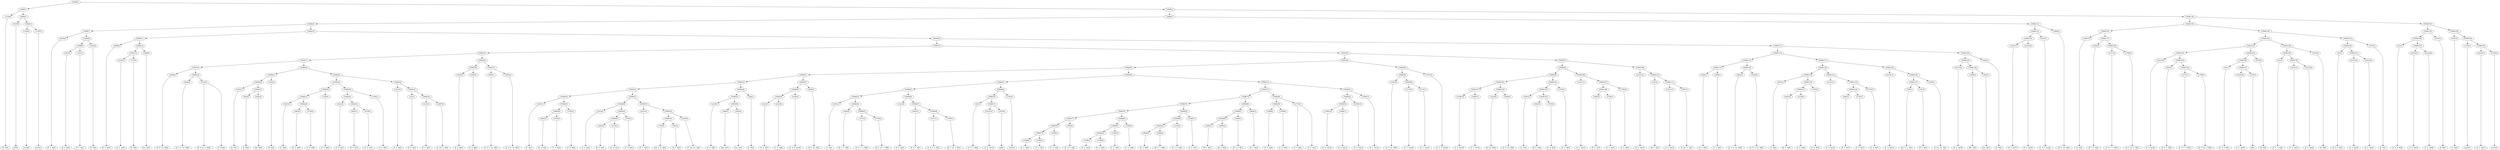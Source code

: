 digraph sample{
"L3339(0)"->"[E  F](0)"
"L4435(0)"->"[E](0)"
"L1350(0)"->"[rest](0)"
"L1350(1)"->"[rest](1)"
"L5068(3)"->"L1350(0)"
"L5068(3)"->"L1350(1)"
"L5068(2)"->"L4435(0)"
"L5068(2)"->"L5068(3)"
"L5068(1)"->"L3339(0)"
"L5068(1)"->"L5068(2)"
"L4259(0)"->"[E  F  A](0)"
"L241(0)"->"[D  F  A](0)"
"L241(1)"->"[D  F  A](1)"
"L5068(9)"->"L241(0)"
"L5068(9)"->"L241(1)"
"L3422(0)"->"[D  E](0)"
"L5068(8)"->"L5068(9)"
"L5068(8)"->"L3422(0)"
"L5068(7)"->"L4259(0)"
"L5068(7)"->"L5068(8)"
"L3689(0)"->"[D  E  A](0)"
"L2223(0)"->"[C  E  A](0)"
"L773(0)"->"[E  A](0)"
"L5068(13)"->"L2223(0)"
"L5068(13)"->"L773(0)"
"L3486(0)"->"[Dis  E](0)"
"L5068(12)"->"L5068(13)"
"L5068(12)"->"L3486(0)"
"L5068(11)"->"L3689(0)"
"L5068(11)"->"L5068(12)"
"L2668(0)"->"[D  E  Gis  B](0)"
"L3826(0)"->"[C  D  E  Gis  B](0)"
"L4753(0)"->"[D  E  Gis  A  B](0)"
"L4753(0)"->"[F  Gis](0)"
"L5068(19)"->"L3826(0)"
"L5068(19)"->"L4753(0)"
"L5068(18)"->"L2668(0)"
"L5068(18)"->"L5068(19)"
"L3422(1)"->"[D  E](1)"
"L844(0)"->"[C  B](0)"
"L4301(0)"->"[Ais  B](0)"
"L5068(23)"->"L844(0)"
"L5068(23)"->"L4301(0)"
"L5068(22)"->"L3422(1)"
"L5068(22)"->"L5068(23)"
"L3422(2)"->"[D  E](2)"
"L5068(21)"->"L5068(22)"
"L5068(21)"->"L3422(2)"
"L3491(0)"->"[C  A](0)"
"L4662(0)"->"[D  E  F](0)"
"L4729(0)"->"[C  D  E](0)"
"L5068(28)"->"L4662(0)"
"L5068(28)"->"L4729(0)"
"L5068(27)"->"L3491(0)"
"L5068(27)"->"L5068(28)"
"L3785(0)"->"[C  D  B](0)"
"L5068(26)"->"L5068(27)"
"L5068(26)"->"L3785(0)"
"L2223(1)"->"[C  E  A](1)"
"L4662(1)"->"[D  E  F](1)"
"L4729(1)"->"[C  D  E](1)"
"L5068(31)"->"L4662(1)"
"L5068(31)"->"L4729(1)"
"L5068(30)"->"L2223(1)"
"L5068(30)"->"L5068(31)"
"L3785(1)"->"[C  D  B](1)"
"L5068(29)"->"L5068(30)"
"L5068(29)"->"L3785(1)"
"L5068(25)"->"L5068(26)"
"L5068(25)"->"L5068(29)"
"L2223(2)"->"[C  E  A](2)"
"L241(2)"->"[D  F  A](2)"
"L2223(3)"->"[C  E  A](3)"
"L2897(0)"->"[C  Dis  F  A](0)"
"L5068(34)"->"L2223(3)"
"L5068(34)"->"L2897(0)"
"L5068(33)"->"L241(2)"
"L5068(33)"->"L5068(34)"
"L5068(32)"->"L2223(2)"
"L5068(32)"->"L5068(33)"
"L5068(24)"->"L5068(25)"
"L5068(24)"->"L5068(32)"
"L5068(20)"->"L5068(21)"
"L5068(20)"->"L5068(24)"
"L5068(17)"->"L5068(18)"
"L5068(17)"->"L5068(20)"
"L5044(0)"->"[E  A  B](0)"
"L4389(0)"->"[C  A  B](0)"
"L5068(36)"->"L5044(0)"
"L5068(36)"->"L4389(0)"
"L3826(1)"->"[C  D  E  Gis  B](1)"
"L3826(2)"->"[C  D  E  Gis  B](2)"
"L5068(37)"->"L3826(1)"
"L5068(37)"->"L3826(2)"
"L5068(35)"->"L5068(36)"
"L5068(35)"->"L5068(37)"
"L5068(16)"->"L5068(17)"
"L5068(16)"->"L5068(35)"
"L3491(1)"->"[C  A](1)"
"L4662(2)"->"[D  E  F](2)"
"L4729(2)"->"[C  D  E](2)"
"L5068(46)"->"L4662(2)"
"L5068(46)"->"L4729(2)"
"L3785(2)"->"[C  D  B](2)"
"L5068(45)"->"L5068(46)"
"L5068(45)"->"L3785(2)"
"L5068(44)"->"L3491(1)"
"L5068(44)"->"L5068(45)"
"L2223(4)"->"[C  E  A](4)"
"L4662(3)"->"[D  E  F](3)"
"L4729(3)"->"[C  D  E](3)"
"L5068(50)"->"L4662(3)"
"L5068(50)"->"L4729(3)"
"L3785(3)"->"[C  D  B](3)"
"L5068(49)"->"L5068(50)"
"L5068(49)"->"L3785(3)"
"L5068(48)"->"L2223(4)"
"L5068(48)"->"L5068(49)"
"L2223(5)"->"[C  E  A](5)"
"L784(0)"->"[Cis  E  G  A](0)"
"L241(3)"->"[D  F  A](3)"
"L5068(53)"->"L784(0)"
"L5068(53)"->"L241(3)"
"L2285(0)"->"[C  Dis  Fis  A](0)"
"L5068(52)"->"L5068(53)"
"L5068(52)"->"L2285(0)"
"L5068(51)"->"L2223(5)"
"L5068(51)"->"L5068(52)"
"L5068(47)"->"L5068(48)"
"L5068(47)"->"L5068(51)"
"L5068(43)"->"L5068(44)"
"L5068(43)"->"L5068(47)"
"L2223(6)"->"[C  E  A](6)"
"L3486(1)"->"[Dis  E](1)"
"L3925(0)"->"[Gis  A](0)"
"L5068(56)"->"L3486(1)"
"L5068(56)"->"L3925(0)"
"L5068(55)"->"L2223(6)"
"L5068(55)"->"L5068(56)"
"L844(1)"->"[C  B](1)"
"L5068(54)"->"L5068(55)"
"L5068(54)"->"L844(1)"
"L5068(42)"->"L5068(43)"
"L5068(42)"->"L5068(54)"
"L2223(7)"->"[C  E  A](7)"
"L2223(8)"->"[C  E  A](8)"
"L5068(59)"->"L2223(7)"
"L5068(59)"->"L2223(8)"
"L4339(0)"->"[C  D  E  Gis](0)"
"L5068(58)"->"L5068(59)"
"L5068(58)"->"L4339(0)"
"L2668(1)"->"[D  E  Gis  B](1)"
"L5068(57)"->"L5068(58)"
"L5068(57)"->"L2668(1)"
"L5068(41)"->"L5068(42)"
"L5068(41)"->"L5068(57)"
"L3491(2)"->"[C  A](2)"
"L4820(0)"->"[D  E  F  A](0)"
"L3371(0)"->"[C  D  F  A  B](0)"
"L3799(0)"->"[D  F  Gis  A  B](0)"
"L5068(65)"->"L3371(0)"
"L5068(65)"->"L3799(0)"
"L5068(64)"->"L4820(0)"
"L5068(64)"->"L5068(65)"
"L5068(63)"->"L3491(2)"
"L5068(63)"->"L5068(64)"
"L2223(9)"->"[C  E  A](9)"
"L4820(1)"->"[D  E  F  A](1)"
"L3371(1)"->"[C  D  F  A  B](1)"
"L3799(1)"->"[D  F  Gis  A  B](1)"
"L5068(68)"->"L3371(1)"
"L5068(68)"->"L3799(1)"
"L5068(67)"->"L4820(1)"
"L5068(67)"->"L5068(68)"
"L5068(66)"->"L2223(9)"
"L5068(66)"->"L5068(67)"
"L5068(62)"->"L5068(63)"
"L5068(62)"->"L5068(66)"
"L81(0)"->"[C  E  A  B](0)"
"L2223(10)"->"[C  E  A](10)"
"L3476(0)"->"[A](0)"
"L5068(71)"->"L2223(10)"
"L5068(71)"->"L3476(0)"
"L5068(70)"->"L81(0)"
"L5068(70)"->"L5068(71)"
"L1350(2)"->"[rest](2)"
"L5068(69)"->"L5068(70)"
"L5068(69)"->"L1350(2)"
"L5068(61)"->"L5068(62)"
"L5068(61)"->"L5068(69)"
"L3398(0)"->"[C  E  G](0)"
"L3398(1)"->"[C  E  G](1)"
"L5068(79)"->"L3398(0)"
"L5068(79)"->"L3398(1)"
"L3398(2)"->"[C  E  G](2)"
"L5068(78)"->"L5068(79)"
"L5068(78)"->"L3398(2)"
"L942(0)"->"[C  E  G  A](0)"
"L5068(77)"->"L5068(78)"
"L5068(77)"->"L942(0)"
"L3398(3)"->"[C  E  G](3)"
"L3398(4)"->"[C  E  G](4)"
"L5068(82)"->"L3398(3)"
"L5068(82)"->"L3398(4)"
"L3398(5)"->"[C  E  G](5)"
"L5068(81)"->"L5068(82)"
"L5068(81)"->"L3398(5)"
"L3398(6)"->"[C  E  G](6)"
"L5068(80)"->"L5068(81)"
"L5068(80)"->"L3398(6)"
"L5068(76)"->"L5068(77)"
"L5068(76)"->"L5068(80)"
"L2806(0)"->"[D  G  B](0)"
"L2808(0)"->"[D  F  G  B](0)"
"L5068(85)"->"L2806(0)"
"L5068(85)"->"L2808(0)"
"L3335(0)"->"[C  E  F  G](0)"
"L5068(84)"->"L5068(85)"
"L5068(84)"->"L3335(0)"
"L3398(7)"->"[C  E  G](7)"
"L5068(83)"->"L5068(84)"
"L5068(83)"->"L3398(7)"
"L5068(75)"->"L5068(76)"
"L5068(75)"->"L5068(83)"
"L2806(1)"->"[D  G  B](1)"
"L2806(2)"->"[D  G  B](2)"
"L5068(88)"->"L2806(1)"
"L5068(88)"->"L2806(2)"
"L2808(1)"->"[D  F  G  B](1)"
"L5068(87)"->"L5068(88)"
"L5068(87)"->"L2808(1)"
"L2806(3)"->"[D  G  B](3)"
"L5068(86)"->"L5068(87)"
"L5068(86)"->"L2806(3)"
"L5068(74)"->"L5068(75)"
"L5068(74)"->"L5068(86)"
"L3398(8)"->"[C  E  G](8)"
"L3398(9)"->"[C  E  G](9)"
"L5068(90)"->"L3398(8)"
"L5068(90)"->"L3398(9)"
"L2774(0)"->"[C  F  A](0)"
"L2774(0)"->"[C  F  A](1)"
"L5068(89)"->"L5068(90)"
"L5068(89)"->"L2774(0)"
"L5068(73)"->"L5068(74)"
"L5068(73)"->"L5068(89)"
"L3398(10)"->"[C  E  G](10)"
"L3398(11)"->"[C  E  G](11)"
"L5068(93)"->"L3398(10)"
"L5068(93)"->"L3398(11)"
"L3398(12)"->"[C  E  G](12)"
"L5068(92)"->"L5068(93)"
"L5068(92)"->"L3398(12)"
"L3398(13)"->"[C  E  G](13)"
"L5068(91)"->"L5068(92)"
"L5068(91)"->"L3398(13)"
"L5068(72)"->"L5068(73)"
"L5068(72)"->"L5068(91)"
"L5068(60)"->"L5068(61)"
"L5068(60)"->"L5068(72)"
"L5068(40)"->"L5068(41)"
"L5068(40)"->"L5068(60)"
"L4236(0)"->"[C  F  Gis  B](0)"
"L2174(0)"->"[C  F  Gis](0)"
"L2174(1)"->"[C  F  Gis](1)"
"L5068(96)"->"L2174(0)"
"L5068(96)"->"L2174(1)"
"L5068(95)"->"L4236(0)"
"L5068(95)"->"L5068(96)"
"L3155(0)"->"[C  D  F  Gis](0)"
"L5068(94)"->"L5068(95)"
"L5068(94)"->"L3155(0)"
"L5068(39)"->"L5068(40)"
"L5068(39)"->"L5068(94)"
"L3398(14)"->"[C  E  G](14)"
"L3398(15)"->"[C  E  G](15)"
"L5068(101)"->"L3398(14)"
"L5068(101)"->"L3398(15)"
"L3524(0)"->"[E  Gis  B](0)"
"L3669(0)"->"[C  E  Gis  B](0)"
"L5068(102)"->"L3524(0)"
"L5068(102)"->"L3669(0)"
"L5068(100)"->"L5068(101)"
"L5068(100)"->"L5068(102)"
"L3491(3)"->"[C  A](3)"
"L4662(4)"->"[D  E  F](4)"
"L4729(4)"->"[C  D  E](4)"
"L5068(105)"->"L4662(4)"
"L5068(105)"->"L4729(4)"
"L5068(104)"->"L3491(3)"
"L5068(104)"->"L5068(105)"
"L3785(4)"->"[C  D  B](4)"
"L5068(103)"->"L5068(104)"
"L5068(103)"->"L3785(4)"
"L5068(99)"->"L5068(100)"
"L5068(99)"->"L5068(103)"
"L2223(11)"->"[C  E  A](11)"
"L4662(5)"->"[D  E  F](5)"
"L4729(5)"->"[C  D  E](5)"
"L5068(108)"->"L4662(5)"
"L5068(108)"->"L4729(5)"
"L3785(5)"->"[C  D  B](5)"
"L5068(107)"->"L5068(108)"
"L5068(107)"->"L3785(5)"
"L5068(106)"->"L2223(11)"
"L5068(106)"->"L5068(107)"
"L5068(98)"->"L5068(99)"
"L5068(98)"->"L5068(106)"
"L2223(12)"->"[C  E  A](12)"
"L241(4)"->"[D  F  A](4)"
"L2223(13)"->"[C  E  A](13)"
"L2897(1)"->"[C  Dis  F  A](1)"
"L5068(111)"->"L2223(13)"
"L5068(111)"->"L2897(1)"
"L5068(110)"->"L241(4)"
"L5068(110)"->"L5068(111)"
"L5068(109)"->"L2223(12)"
"L5068(109)"->"L5068(110)"
"L5068(97)"->"L5068(98)"
"L5068(97)"->"L5068(109)"
"L5068(38)"->"L5068(39)"
"L5068(38)"->"L5068(97)"
"L5068(15)"->"L5068(16)"
"L5068(15)"->"L5068(38)"
"L5044(1)"->"[E  A  B](1)"
"L4389(1)"->"[C  A  B](1)"
"L5068(115)"->"L5044(1)"
"L5068(115)"->"L4389(1)"
"L3826(3)"->"[C  D  E  Gis  B](3)"
"L3826(4)"->"[C  D  E  Gis  B](4)"
"L5068(116)"->"L3826(3)"
"L5068(116)"->"L3826(4)"
"L5068(114)"->"L5068(115)"
"L5068(114)"->"L5068(116)"
"L3491(4)"->"[C  A](4)"
"L4662(6)"->"[D  E  F](6)"
"L4729(6)"->"[C  D  E](6)"
"L5068(121)"->"L4662(6)"
"L5068(121)"->"L4729(6)"
"L3785(6)"->"[C  D  B](6)"
"L5068(120)"->"L5068(121)"
"L5068(120)"->"L3785(6)"
"L5068(119)"->"L3491(4)"
"L5068(119)"->"L5068(120)"
"L2223(14)"->"[C  E  A](14)"
"L4662(7)"->"[D  E  F](7)"
"L4729(7)"->"[C  D  E](7)"
"L5068(124)"->"L4662(7)"
"L5068(124)"->"L4729(7)"
"L3785(7)"->"[C  D  B](7)"
"L5068(123)"->"L5068(124)"
"L5068(123)"->"L3785(7)"
"L5068(122)"->"L2223(14)"
"L5068(122)"->"L5068(123)"
"L5068(118)"->"L5068(119)"
"L5068(118)"->"L5068(122)"
"L2223(15)"->"[C  E  A](15)"
"L784(1)"->"[Cis  E  G  A](1)"
"L241(5)"->"[D  F  A](5)"
"L5068(127)"->"L784(1)"
"L5068(127)"->"L241(5)"
"L2285(1)"->"[C  Dis  Fis  A](1)"
"L5068(126)"->"L5068(127)"
"L5068(126)"->"L2285(1)"
"L5068(125)"->"L2223(15)"
"L5068(125)"->"L5068(126)"
"L5068(117)"->"L5068(118)"
"L5068(117)"->"L5068(125)"
"L5068(113)"->"L5068(114)"
"L5068(113)"->"L5068(117)"
"L2223(16)"->"[C  E  A](16)"
"L3486(2)"->"[Dis  E](2)"
"L3925(1)"->"[Gis  A](1)"
"L5068(130)"->"L3486(2)"
"L5068(130)"->"L3925(1)"
"L5068(129)"->"L2223(16)"
"L5068(129)"->"L5068(130)"
"L844(2)"->"[C  B](2)"
"L5068(128)"->"L5068(129)"
"L5068(128)"->"L844(2)"
"L5068(112)"->"L5068(113)"
"L5068(112)"->"L5068(128)"
"L5068(14)"->"L5068(15)"
"L5068(14)"->"L5068(112)"
"L5068(10)"->"L5068(11)"
"L5068(10)"->"L5068(14)"
"L5068(6)"->"L5068(7)"
"L5068(6)"->"L5068(10)"
"L2223(17)"->"[C  E  A](17)"
"L2223(18)"->"[C  E  A](18)"
"L5068(133)"->"L2223(17)"
"L5068(133)"->"L2223(18)"
"L4339(1)"->"[C  D  E  Gis](1)"
"L5068(132)"->"L5068(133)"
"L5068(132)"->"L4339(1)"
"L2668(2)"->"[D  E  Gis  B](2)"
"L5068(131)"->"L5068(132)"
"L5068(131)"->"L2668(2)"
"L5068(5)"->"L5068(6)"
"L5068(5)"->"L5068(131)"
"L3491(5)"->"[C  A](5)"
"L4820(2)"->"[D  E  F  A](2)"
"L3371(2)"->"[C  D  F  A  B](2)"
"L3799(2)"->"[D  F  Gis  A  B](2)"
"L5068(138)"->"L3371(2)"
"L5068(138)"->"L3799(2)"
"L5068(137)"->"L4820(2)"
"L5068(137)"->"L5068(138)"
"L5068(136)"->"L3491(5)"
"L5068(136)"->"L5068(137)"
"L2223(19)"->"[C  E  A](19)"
"L4820(3)"->"[D  E  F  A](3)"
"L3371(3)"->"[C  D  F  A  B](3)"
"L3799(3)"->"[D  F  Gis  A  B](3)"
"L5068(144)"->"L3371(3)"
"L5068(144)"->"L3799(3)"
"L5068(143)"->"L4820(3)"
"L5068(143)"->"L5068(144)"
"L5068(142)"->"L2223(19)"
"L5068(142)"->"L5068(143)"
"L81(1)"->"[C  E  A  B](1)"
"L2223(20)"->"[C  E  A](20)"
"L3476(1)"->"[A](1)"
"L5068(147)"->"L2223(20)"
"L5068(147)"->"L3476(1)"
"L5068(146)"->"L81(1)"
"L5068(146)"->"L5068(147)"
"L3079(0)"->"[D  F](0)"
"L5068(145)"->"L5068(146)"
"L5068(145)"->"L3079(0)"
"L5068(141)"->"L5068(142)"
"L5068(141)"->"L5068(145)"
"L81(2)"->"[C  E  A  B](2)"
"L2223(21)"->"[C  E  A](21)"
"L2223(22)"->"[C  E  A](22)"
"L5068(150)"->"L2223(21)"
"L5068(150)"->"L2223(22)"
"L5068(149)"->"L81(2)"
"L5068(149)"->"L5068(150)"
"L4193(0)"->"[D  B](0)"
"L5068(148)"->"L5068(149)"
"L5068(148)"->"L4193(0)"
"L5068(140)"->"L5068(141)"
"L5068(140)"->"L5068(148)"
"L81(3)"->"[C  E  A  B](3)"
"L2223(23)"->"[C  E  A](23)"
"L2223(24)"->"[C  E  A](24)"
"L5068(153)"->"L2223(23)"
"L5068(153)"->"L2223(24)"
"L5068(152)"->"L81(3)"
"L5068(152)"->"L5068(153)"
"L3079(1)"->"[D  F](1)"
"L5068(151)"->"L5068(152)"
"L5068(151)"->"L3079(1)"
"L5068(139)"->"L5068(140)"
"L5068(139)"->"L5068(151)"
"L5068(135)"->"L5068(136)"
"L5068(135)"->"L5068(139)"
"L81(4)"->"[C  E  A  B](4)"
"L2223(25)"->"[C  E  A](25)"
"L2223(26)"->"[C  E  A](26)"
"L5068(157)"->"L2223(25)"
"L5068(157)"->"L2223(26)"
"L5068(156)"->"L81(4)"
"L5068(156)"->"L5068(157)"
"L4193(1)"->"[D  B](1)"
"L5068(155)"->"L5068(156)"
"L5068(155)"->"L4193(1)"
"L3491(6)"->"[C  A](6)"
"L1350(3)"->"[rest](3)"
"L2223(27)"->"[C  E  A](27)"
"L1350(4)"->"[rest](4)"
"L5068(160)"->"L2223(27)"
"L5068(160)"->"L1350(4)"
"L5068(159)"->"L1350(3)"
"L5068(159)"->"L5068(160)"
"L5068(158)"->"L3491(6)"
"L5068(158)"->"L5068(159)"
"L5068(154)"->"L5068(155)"
"L5068(154)"->"L5068(158)"
"L5068(134)"->"L5068(135)"
"L5068(134)"->"L5068(154)"
"L5068(4)"->"L5068(5)"
"L5068(4)"->"L5068(134)"
"L5068(0)"->"L5068(1)"
"L5068(0)"->"L5068(4)"
{rank = min; "L5068(0)"}
{rank = same; "L5068(1)"; "L5068(4)";}
{rank = same; "L3339(0)"; "L5068(2)"; "L5068(5)"; "L5068(134)";}
{rank = same; "L4435(0)"; "L5068(3)"; "L5068(6)"; "L5068(131)"; "L5068(135)"; "L5068(154)";}
{rank = same; "L1350(0)"; "L1350(1)"; "L5068(7)"; "L5068(10)"; "L5068(132)"; "L2668(2)"; "L5068(136)"; "L5068(139)"; "L5068(155)"; "L5068(158)";}
{rank = same; "L4259(0)"; "L5068(8)"; "L5068(11)"; "L5068(14)"; "L5068(133)"; "L4339(1)"; "L3491(5)"; "L5068(137)"; "L5068(140)"; "L5068(151)"; "L5068(156)"; "L4193(1)"; "L3491(6)"; "L5068(159)";}
{rank = same; "L5068(9)"; "L3422(0)"; "L3689(0)"; "L5068(12)"; "L5068(15)"; "L5068(112)"; "L2223(17)"; "L2223(18)"; "L4820(2)"; "L5068(138)"; "L5068(141)"; "L5068(148)"; "L5068(152)"; "L3079(1)"; "L81(4)"; "L5068(157)"; "L1350(3)"; "L5068(160)";}
{rank = same; "L241(0)"; "L241(1)"; "L5068(13)"; "L3486(0)"; "L5068(16)"; "L5068(38)"; "L5068(113)"; "L5068(128)"; "L3371(2)"; "L3799(2)"; "L5068(142)"; "L5068(145)"; "L5068(149)"; "L4193(0)"; "L81(3)"; "L5068(153)"; "L2223(25)"; "L2223(26)"; "L2223(27)"; "L1350(4)";}
{rank = same; "L2223(0)"; "L773(0)"; "L5068(17)"; "L5068(35)"; "L5068(39)"; "L5068(97)"; "L5068(114)"; "L5068(117)"; "L5068(129)"; "L844(2)"; "L2223(19)"; "L5068(143)"; "L5068(146)"; "L3079(0)"; "L81(2)"; "L5068(150)"; "L2223(23)"; "L2223(24)";}
{rank = same; "L5068(18)"; "L5068(20)"; "L5068(36)"; "L5068(37)"; "L5068(40)"; "L5068(94)"; "L5068(98)"; "L5068(109)"; "L5068(115)"; "L5068(116)"; "L5068(118)"; "L5068(125)"; "L2223(16)"; "L5068(130)"; "L4820(3)"; "L5068(144)"; "L81(1)"; "L5068(147)"; "L2223(21)"; "L2223(22)";}
{rank = same; "L2668(0)"; "L5068(19)"; "L5068(21)"; "L5068(24)"; "L5044(0)"; "L4389(0)"; "L3826(1)"; "L3826(2)"; "L5068(41)"; "L5068(60)"; "L5068(95)"; "L3155(0)"; "L5068(99)"; "L5068(106)"; "L2223(12)"; "L5068(110)"; "L5044(1)"; "L4389(1)"; "L3826(3)"; "L3826(4)"; "L5068(119)"; "L5068(122)"; "L2223(15)"; "L5068(126)"; "L3486(2)"; "L3925(1)"; "L3371(3)"; "L3799(3)"; "L2223(20)"; "L3476(1)";}
{rank = same; "L3826(0)"; "L4753(0)"; "L5068(22)"; "L3422(2)"; "L5068(25)"; "L5068(32)"; "L5068(42)"; "L5068(57)"; "L5068(61)"; "L5068(72)"; "L4236(0)"; "L5068(96)"; "L5068(100)"; "L5068(103)"; "L2223(11)"; "L5068(107)"; "L241(4)"; "L5068(111)"; "L3491(4)"; "L5068(120)"; "L2223(14)"; "L5068(123)"; "L5068(127)"; "L2285(1)";}
{rank = same; "L3422(1)"; "L5068(23)"; "L5068(26)"; "L5068(29)"; "L2223(2)"; "L5068(33)"; "L5068(43)"; "L5068(54)"; "L5068(58)"; "L2668(1)"; "L5068(62)"; "L5068(69)"; "L5068(73)"; "L5068(91)"; "L2174(0)"; "L2174(1)"; "L5068(101)"; "L5068(102)"; "L5068(104)"; "L3785(4)"; "L5068(108)"; "L3785(5)"; "L2223(13)"; "L2897(1)"; "L5068(121)"; "L3785(6)"; "L5068(124)"; "L3785(7)"; "L784(1)"; "L241(5)";}
{rank = same; "L844(0)"; "L4301(0)"; "L5068(27)"; "L3785(0)"; "L5068(30)"; "L3785(1)"; "L241(2)"; "L5068(34)"; "L5068(44)"; "L5068(47)"; "L5068(55)"; "L844(1)"; "L5068(59)"; "L4339(0)"; "L5068(63)"; "L5068(66)"; "L5068(70)"; "L1350(2)"; "L5068(74)"; "L5068(89)"; "L5068(92)"; "L3398(13)"; "L3398(14)"; "L3398(15)"; "L3524(0)"; "L3669(0)"; "L3491(3)"; "L5068(105)"; "L4662(5)"; "L4729(5)"; "L4662(6)"; "L4729(6)"; "L4662(7)"; "L4729(7)";}
{rank = same; "L3491(0)"; "L5068(28)"; "L2223(1)"; "L5068(31)"; "L2223(3)"; "L2897(0)"; "L3491(1)"; "L5068(45)"; "L5068(48)"; "L5068(51)"; "L2223(6)"; "L5068(56)"; "L2223(7)"; "L2223(8)"; "L3491(2)"; "L5068(64)"; "L2223(9)"; "L5068(67)"; "L81(0)"; "L5068(71)"; "L5068(75)"; "L5068(86)"; "L5068(90)"; "L2774(0)"; "L5068(93)"; "L3398(12)"; "L4662(4)"; "L4729(4)";}
{rank = same; "L4662(0)"; "L4729(0)"; "L4662(1)"; "L4729(1)"; "L5068(46)"; "L3785(2)"; "L2223(4)"; "L5068(49)"; "L2223(5)"; "L5068(52)"; "L3486(1)"; "L3925(0)"; "L4820(0)"; "L5068(65)"; "L4820(1)"; "L5068(68)"; "L2223(10)"; "L3476(0)"; "L5068(76)"; "L5068(83)"; "L5068(87)"; "L2806(3)"; "L3398(8)"; "L3398(9)"; "L3398(10)"; "L3398(11)";}
{rank = same; "L4662(2)"; "L4729(2)"; "L5068(50)"; "L3785(3)"; "L5068(53)"; "L2285(0)"; "L3371(0)"; "L3799(0)"; "L3371(1)"; "L3799(1)"; "L5068(77)"; "L5068(80)"; "L5068(84)"; "L3398(7)"; "L5068(88)"; "L2808(1)";}
{rank = same; "L4662(3)"; "L4729(3)"; "L784(0)"; "L241(3)"; "L5068(78)"; "L942(0)"; "L5068(81)"; "L3398(6)"; "L5068(85)"; "L3335(0)"; "L2806(1)"; "L2806(2)";}
{rank = same; "L5068(79)"; "L3398(2)"; "L5068(82)"; "L3398(5)"; "L2806(0)"; "L2808(0)";}
{rank = same; "L3398(0)"; "L3398(1)"; "L3398(3)"; "L3398(4)";}
{rank = max; "[A](0)"; "[A](1)"; "[Ais  B](0)"; "[C  A  B](0)"; "[C  A  B](1)"; "[C  A](0)"; "[C  A](1)"; "[C  A](2)"; "[C  A](3)"; "[C  A](4)"; "[C  A](5)"; "[C  A](6)"; "[C  B](0)"; "[C  B](1)"; "[C  B](2)"; "[C  D  B](0)"; "[C  D  B](1)"; "[C  D  B](2)"; "[C  D  B](3)"; "[C  D  B](4)"; "[C  D  B](5)"; "[C  D  B](6)"; "[C  D  B](7)"; "[C  D  E  Gis  B](0)"; "[C  D  E  Gis  B](1)"; "[C  D  E  Gis  B](2)"; "[C  D  E  Gis  B](3)"; "[C  D  E  Gis  B](4)"; "[C  D  E  Gis](0)"; "[C  D  E  Gis](1)"; "[C  D  E](0)"; "[C  D  E](1)"; "[C  D  E](2)"; "[C  D  E](3)"; "[C  D  E](4)"; "[C  D  E](5)"; "[C  D  E](6)"; "[C  D  E](7)"; "[C  D  F  A  B](0)"; "[C  D  F  A  B](1)"; "[C  D  F  A  B](2)"; "[C  D  F  A  B](3)"; "[C  D  F  Gis](0)"; "[C  Dis  F  A](0)"; "[C  Dis  F  A](1)"; "[C  Dis  Fis  A](0)"; "[C  Dis  Fis  A](1)"; "[C  E  A  B](0)"; "[C  E  A  B](1)"; "[C  E  A  B](2)"; "[C  E  A  B](3)"; "[C  E  A  B](4)"; "[C  E  A](0)"; "[C  E  A](1)"; "[C  E  A](10)"; "[C  E  A](11)"; "[C  E  A](12)"; "[C  E  A](13)"; "[C  E  A](14)"; "[C  E  A](15)"; "[C  E  A](16)"; "[C  E  A](17)"; "[C  E  A](18)"; "[C  E  A](19)"; "[C  E  A](2)"; "[C  E  A](20)"; "[C  E  A](21)"; "[C  E  A](22)"; "[C  E  A](23)"; "[C  E  A](24)"; "[C  E  A](25)"; "[C  E  A](26)"; "[C  E  A](27)"; "[C  E  A](3)"; "[C  E  A](4)"; "[C  E  A](5)"; "[C  E  A](6)"; "[C  E  A](7)"; "[C  E  A](8)"; "[C  E  A](9)"; "[C  E  F  G](0)"; "[C  E  G  A](0)"; "[C  E  G](0)"; "[C  E  G](1)"; "[C  E  G](10)"; "[C  E  G](11)"; "[C  E  G](12)"; "[C  E  G](13)"; "[C  E  G](14)"; "[C  E  G](15)"; "[C  E  G](2)"; "[C  E  G](3)"; "[C  E  G](4)"; "[C  E  G](5)"; "[C  E  G](6)"; "[C  E  G](7)"; "[C  E  G](8)"; "[C  E  G](9)"; "[C  E  Gis  B](0)"; "[C  F  A](0)"; "[C  F  A](1)"; "[C  F  Gis  B](0)"; "[C  F  Gis](0)"; "[C  F  Gis](1)"; "[Cis  E  G  A](0)"; "[Cis  E  G  A](1)"; "[D  B](0)"; "[D  B](1)"; "[D  E  A](0)"; "[D  E  F  A](0)"; "[D  E  F  A](1)"; "[D  E  F  A](2)"; "[D  E  F  A](3)"; "[D  E  F](0)"; "[D  E  F](1)"; "[D  E  F](2)"; "[D  E  F](3)"; "[D  E  F](4)"; "[D  E  F](5)"; "[D  E  F](6)"; "[D  E  F](7)"; "[D  E  Gis  A  B](0)"; "[D  E  Gis  B](0)"; "[D  E  Gis  B](1)"; "[D  E  Gis  B](2)"; "[D  E](0)"; "[D  E](1)"; "[D  E](2)"; "[D  F  A](0)"; "[D  F  A](1)"; "[D  F  A](2)"; "[D  F  A](3)"; "[D  F  A](4)"; "[D  F  A](5)"; "[D  F  G  B](0)"; "[D  F  G  B](1)"; "[D  F  Gis  A  B](0)"; "[D  F  Gis  A  B](1)"; "[D  F  Gis  A  B](2)"; "[D  F  Gis  A  B](3)"; "[D  F](0)"; "[D  F](1)"; "[D  G  B](0)"; "[D  G  B](1)"; "[D  G  B](2)"; "[D  G  B](3)"; "[Dis  E](0)"; "[Dis  E](1)"; "[Dis  E](2)"; "[E  A  B](0)"; "[E  A  B](1)"; "[E  A](0)"; "[E  F  A](0)"; "[E  F](0)"; "[E  Gis  B](0)"; "[E](0)"; "[F  Gis](0)"; "[Gis  A](0)"; "[Gis  A](1)"; "[rest](0)"; "[rest](1)"; "[rest](2)"; "[rest](3)"; "[rest](4)";}
}